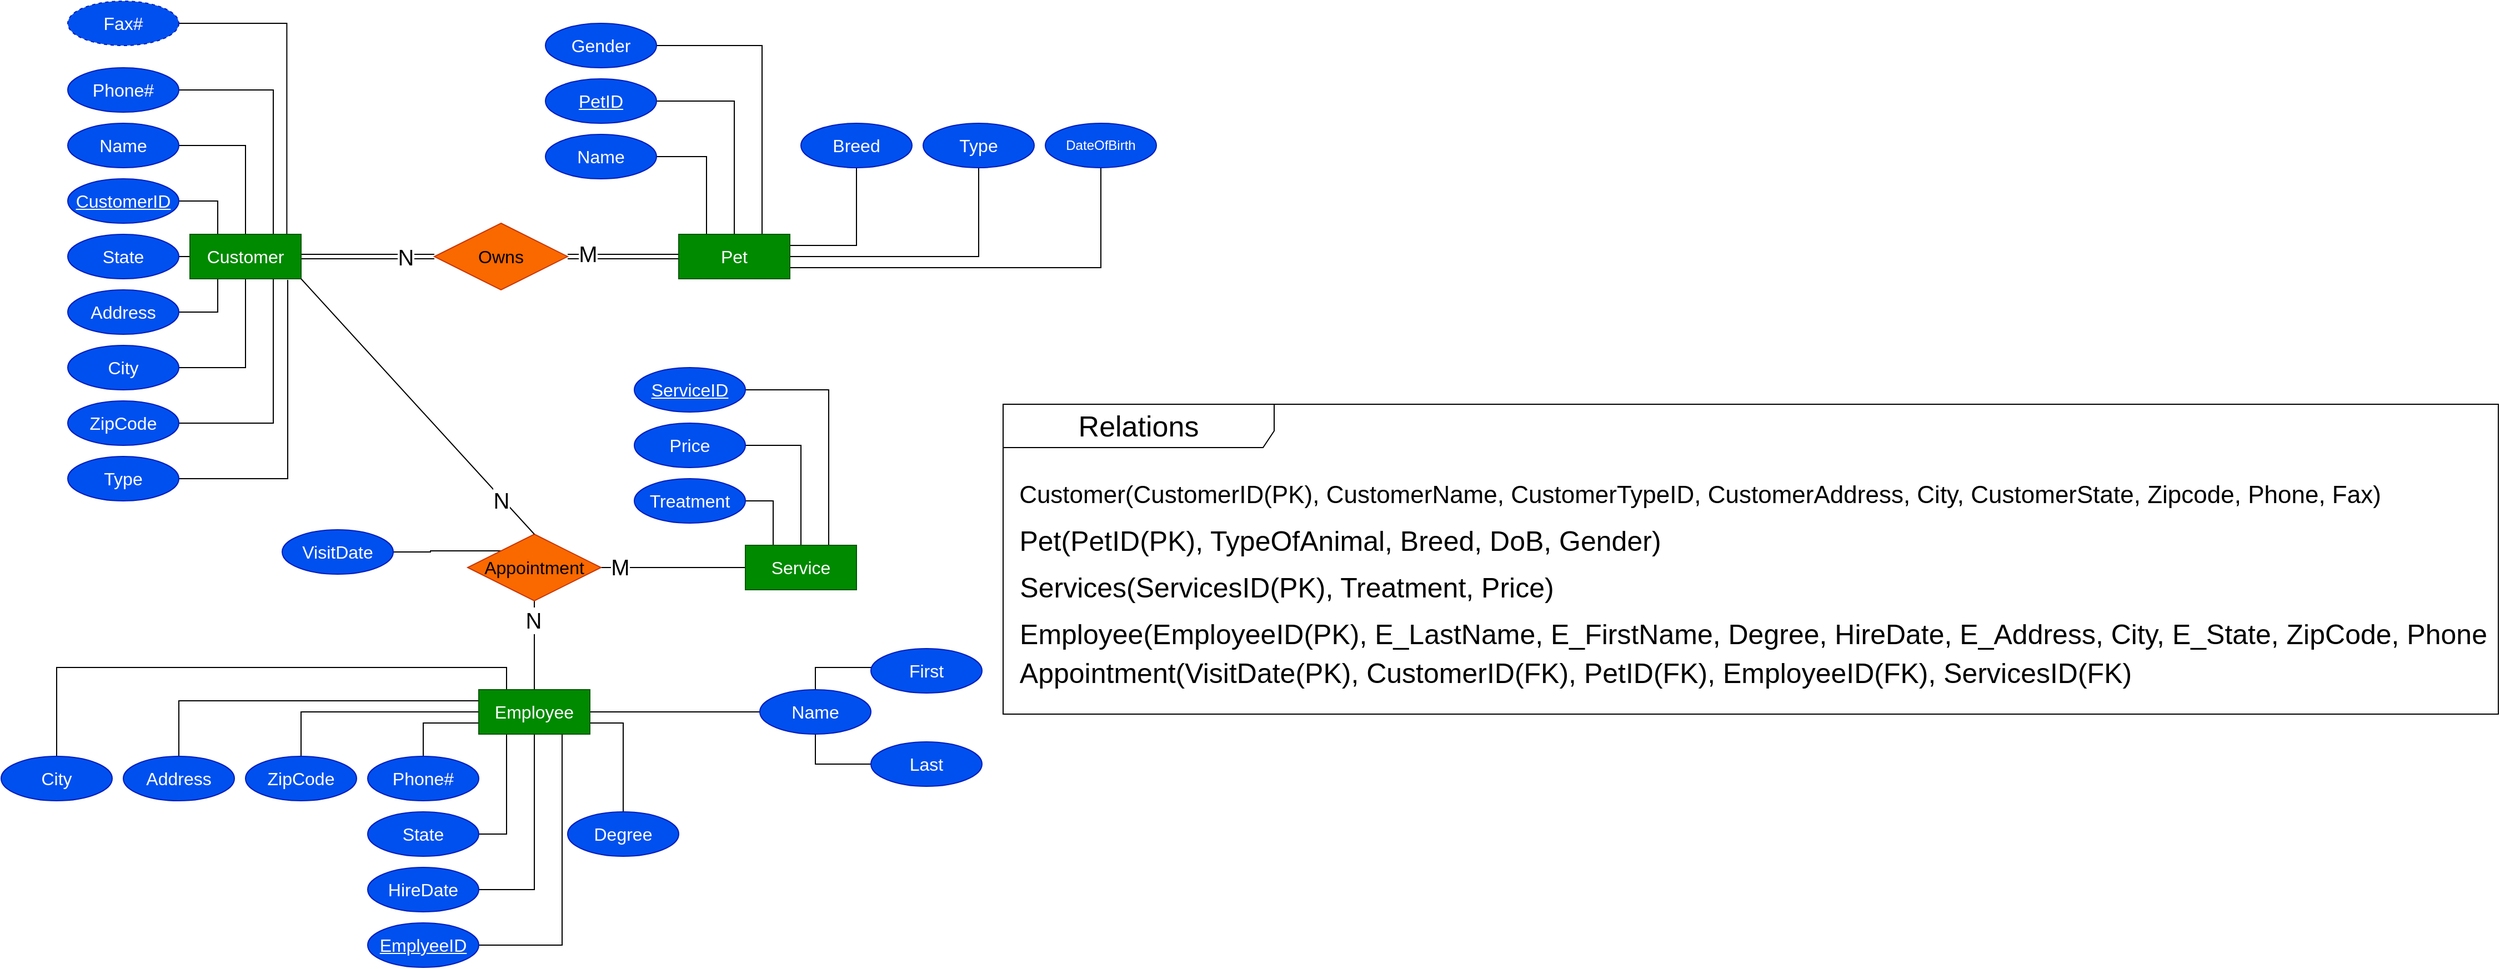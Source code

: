 <mxfile version="28.2.4">
  <diagram name="Sida-1" id="WqBUp8Pfm3Koe2_vw6ZK">
    <mxGraphModel dx="2977" dy="1606" grid="0" gridSize="10" guides="1" tooltips="1" connect="1" arrows="0" fold="1" page="0" pageScale="1" pageWidth="827" pageHeight="1169" math="0" shadow="0">
      <root>
        <mxCell id="0" />
        <mxCell id="1" parent="0" />
        <mxCell id="bmQH8PXaEO5KkN4M6agC-9" style="edgeStyle=orthogonalEdgeStyle;rounded=0;orthogonalLoop=1;jettySize=auto;html=1;exitX=1;exitY=0.5;exitDx=0;exitDy=0;entryX=0;entryY=0.5;entryDx=0;entryDy=0;endArrow=none;endFill=0;shape=link;" parent="1" source="bmQH8PXaEO5KkN4M6agC-7" target="bmQH8PXaEO5KkN4M6agC-8" edge="1">
          <mxGeometry relative="1" as="geometry" />
        </mxCell>
        <mxCell id="bmQH8PXaEO5KkN4M6agC-78" value="&lt;font style=&quot;font-size: 20px;&quot;&gt;N&lt;/font&gt;" style="edgeLabel;html=1;align=center;verticalAlign=middle;resizable=0;points=[];" parent="bmQH8PXaEO5KkN4M6agC-9" vertex="1" connectable="0">
          <mxGeometry x="0.567" relative="1" as="geometry">
            <mxPoint as="offset" />
          </mxGeometry>
        </mxCell>
        <mxCell id="bmQH8PXaEO5KkN4M6agC-25" style="edgeStyle=orthogonalEdgeStyle;rounded=0;orthogonalLoop=1;jettySize=auto;html=1;exitX=0.25;exitY=0;exitDx=0;exitDy=0;entryX=1;entryY=0.5;entryDx=0;entryDy=0;endArrow=none;endFill=0;" parent="1" source="bmQH8PXaEO5KkN4M6agC-7" target="bmQH8PXaEO5KkN4M6agC-24" edge="1">
          <mxGeometry relative="1" as="geometry" />
        </mxCell>
        <mxCell id="bmQH8PXaEO5KkN4M6agC-27" style="edgeStyle=orthogonalEdgeStyle;rounded=0;orthogonalLoop=1;jettySize=auto;html=1;exitX=0.5;exitY=0;exitDx=0;exitDy=0;entryX=1;entryY=0.5;entryDx=0;entryDy=0;endArrow=none;endFill=0;" parent="1" source="bmQH8PXaEO5KkN4M6agC-7" target="bmQH8PXaEO5KkN4M6agC-26" edge="1">
          <mxGeometry relative="1" as="geometry" />
        </mxCell>
        <mxCell id="bmQH8PXaEO5KkN4M6agC-29" style="edgeStyle=orthogonalEdgeStyle;rounded=0;orthogonalLoop=1;jettySize=auto;html=1;exitX=0.75;exitY=0;exitDx=0;exitDy=0;entryX=1;entryY=0.5;entryDx=0;entryDy=0;endArrow=none;endFill=0;" parent="1" source="bmQH8PXaEO5KkN4M6agC-7" target="bmQH8PXaEO5KkN4M6agC-28" edge="1">
          <mxGeometry relative="1" as="geometry" />
        </mxCell>
        <mxCell id="bmQH8PXaEO5KkN4M6agC-31" style="edgeStyle=orthogonalEdgeStyle;rounded=0;orthogonalLoop=1;jettySize=auto;html=1;exitX=0.872;exitY=0.005;exitDx=0;exitDy=0;entryX=1;entryY=0.5;entryDx=0;entryDy=0;exitPerimeter=0;endArrow=none;endFill=0;" parent="1" source="bmQH8PXaEO5KkN4M6agC-7" target="bmQH8PXaEO5KkN4M6agC-30" edge="1">
          <mxGeometry relative="1" as="geometry" />
        </mxCell>
        <mxCell id="bmQH8PXaEO5KkN4M6agC-33" style="edgeStyle=orthogonalEdgeStyle;rounded=0;orthogonalLoop=1;jettySize=auto;html=1;exitX=0.25;exitY=1;exitDx=0;exitDy=0;entryX=1;entryY=0.5;entryDx=0;entryDy=0;endArrow=none;endFill=0;" parent="1" source="bmQH8PXaEO5KkN4M6agC-7" target="bmQH8PXaEO5KkN4M6agC-32" edge="1">
          <mxGeometry relative="1" as="geometry" />
        </mxCell>
        <mxCell id="bmQH8PXaEO5KkN4M6agC-35" style="edgeStyle=orthogonalEdgeStyle;rounded=0;orthogonalLoop=1;jettySize=auto;html=1;exitX=0.5;exitY=1;exitDx=0;exitDy=0;entryX=1;entryY=0.5;entryDx=0;entryDy=0;endArrow=none;endFill=0;" parent="1" source="bmQH8PXaEO5KkN4M6agC-7" target="bmQH8PXaEO5KkN4M6agC-34" edge="1">
          <mxGeometry relative="1" as="geometry" />
        </mxCell>
        <mxCell id="bmQH8PXaEO5KkN4M6agC-37" style="edgeStyle=orthogonalEdgeStyle;rounded=0;orthogonalLoop=1;jettySize=auto;html=1;exitX=0;exitY=0.5;exitDx=0;exitDy=0;endArrow=none;endFill=0;" parent="1" source="bmQH8PXaEO5KkN4M6agC-7" target="bmQH8PXaEO5KkN4M6agC-36" edge="1">
          <mxGeometry relative="1" as="geometry" />
        </mxCell>
        <mxCell id="bmQH8PXaEO5KkN4M6agC-39" style="edgeStyle=orthogonalEdgeStyle;rounded=0;orthogonalLoop=1;jettySize=auto;html=1;exitX=0.75;exitY=1;exitDx=0;exitDy=0;entryX=1;entryY=0.5;entryDx=0;entryDy=0;endArrow=none;endFill=0;" parent="1" source="bmQH8PXaEO5KkN4M6agC-7" target="bmQH8PXaEO5KkN4M6agC-38" edge="1">
          <mxGeometry relative="1" as="geometry" />
        </mxCell>
        <mxCell id="bmQH8PXaEO5KkN4M6agC-87" style="edgeStyle=orthogonalEdgeStyle;rounded=0;orthogonalLoop=1;jettySize=auto;html=1;exitX=0.88;exitY=1.025;exitDx=0;exitDy=0;entryX=1;entryY=0.5;entryDx=0;entryDy=0;fontFamily=Helvetica;fontSize=11;fontColor=default;labelBackgroundColor=default;resizable=0;exitPerimeter=0;endArrow=none;endFill=0;" parent="1" source="bmQH8PXaEO5KkN4M6agC-7" target="bmQH8PXaEO5KkN4M6agC-86" edge="1">
          <mxGeometry relative="1" as="geometry" />
        </mxCell>
        <mxCell id="bmQH8PXaEO5KkN4M6agC-7" value="&lt;font style=&quot;font-size: 16px;&quot;&gt;Customer&lt;/font&gt;" style="whiteSpace=wrap;html=1;align=center;fillColor=#008a00;fontColor=#ffffff;strokeColor=#005700;" parent="1" vertex="1">
          <mxGeometry x="190" y="400" width="100" height="40" as="geometry" />
        </mxCell>
        <mxCell id="bmQH8PXaEO5KkN4M6agC-11" style="edgeStyle=orthogonalEdgeStyle;rounded=0;orthogonalLoop=1;jettySize=auto;html=1;exitX=1;exitY=0.5;exitDx=0;exitDy=0;entryX=0;entryY=0.5;entryDx=0;entryDy=0;endArrow=none;endFill=0;shape=link;" parent="1" source="bmQH8PXaEO5KkN4M6agC-8" target="bmQH8PXaEO5KkN4M6agC-10" edge="1">
          <mxGeometry relative="1" as="geometry" />
        </mxCell>
        <mxCell id="bmQH8PXaEO5KkN4M6agC-79" value="&lt;font style=&quot;font-size: 20px;&quot;&gt;M&lt;/font&gt;" style="edgeLabel;html=1;align=center;verticalAlign=middle;resizable=0;points=[];" parent="bmQH8PXaEO5KkN4M6agC-11" vertex="1" connectable="0">
          <mxGeometry x="-0.64" y="3" relative="1" as="geometry">
            <mxPoint as="offset" />
          </mxGeometry>
        </mxCell>
        <mxCell id="bmQH8PXaEO5KkN4M6agC-8" value="&lt;font style=&quot;font-size: 16px;&quot;&gt;Owns&lt;/font&gt;" style="shape=rhombus;perimeter=rhombusPerimeter;whiteSpace=wrap;html=1;align=center;fillColor=#fa6800;fontColor=#000000;strokeColor=#C73500;" parent="1" vertex="1">
          <mxGeometry x="410" y="390" width="120" height="60" as="geometry" />
        </mxCell>
        <mxCell id="bmQH8PXaEO5KkN4M6agC-13" style="edgeStyle=orthogonalEdgeStyle;rounded=0;orthogonalLoop=1;jettySize=auto;html=1;exitX=0.25;exitY=0;exitDx=0;exitDy=0;entryX=1;entryY=0.5;entryDx=0;entryDy=0;endArrow=none;endFill=0;" parent="1" source="bmQH8PXaEO5KkN4M6agC-10" target="bmQH8PXaEO5KkN4M6agC-12" edge="1">
          <mxGeometry relative="1" as="geometry" />
        </mxCell>
        <mxCell id="bmQH8PXaEO5KkN4M6agC-15" style="edgeStyle=orthogonalEdgeStyle;rounded=0;orthogonalLoop=1;jettySize=auto;html=1;exitX=0.5;exitY=0;exitDx=0;exitDy=0;entryX=1;entryY=0.5;entryDx=0;entryDy=0;endArrow=none;endFill=0;" parent="1" source="bmQH8PXaEO5KkN4M6agC-10" target="bmQH8PXaEO5KkN4M6agC-14" edge="1">
          <mxGeometry relative="1" as="geometry" />
        </mxCell>
        <mxCell id="bmQH8PXaEO5KkN4M6agC-17" style="edgeStyle=orthogonalEdgeStyle;rounded=0;orthogonalLoop=1;jettySize=auto;html=1;exitX=0.75;exitY=0;exitDx=0;exitDy=0;entryX=1;entryY=0.5;entryDx=0;entryDy=0;endArrow=none;endFill=0;" parent="1" source="bmQH8PXaEO5KkN4M6agC-10" target="bmQH8PXaEO5KkN4M6agC-16" edge="1">
          <mxGeometry relative="1" as="geometry" />
        </mxCell>
        <mxCell id="bmQH8PXaEO5KkN4M6agC-19" style="edgeStyle=orthogonalEdgeStyle;rounded=0;orthogonalLoop=1;jettySize=auto;html=1;exitX=1;exitY=0.25;exitDx=0;exitDy=0;entryX=0.5;entryY=1;entryDx=0;entryDy=0;endArrow=none;endFill=0;" parent="1" source="bmQH8PXaEO5KkN4M6agC-10" target="bmQH8PXaEO5KkN4M6agC-18" edge="1">
          <mxGeometry relative="1" as="geometry" />
        </mxCell>
        <mxCell id="bmQH8PXaEO5KkN4M6agC-21" style="edgeStyle=orthogonalEdgeStyle;rounded=0;orthogonalLoop=1;jettySize=auto;html=1;exitX=1;exitY=0.5;exitDx=0;exitDy=0;endArrow=none;endFill=0;" parent="1" source="bmQH8PXaEO5KkN4M6agC-10" target="bmQH8PXaEO5KkN4M6agC-20" edge="1">
          <mxGeometry relative="1" as="geometry" />
        </mxCell>
        <mxCell id="bmQH8PXaEO5KkN4M6agC-23" style="edgeStyle=orthogonalEdgeStyle;rounded=0;orthogonalLoop=1;jettySize=auto;html=1;exitX=1;exitY=0.75;exitDx=0;exitDy=0;entryX=0.5;entryY=1;entryDx=0;entryDy=0;endArrow=none;endFill=0;" parent="1" source="bmQH8PXaEO5KkN4M6agC-10" target="bmQH8PXaEO5KkN4M6agC-22" edge="1">
          <mxGeometry relative="1" as="geometry" />
        </mxCell>
        <mxCell id="bmQH8PXaEO5KkN4M6agC-10" value="&lt;font style=&quot;font-size: 16px;&quot;&gt;Pet&lt;/font&gt;" style="whiteSpace=wrap;html=1;align=center;fillColor=#008a00;fontColor=#ffffff;strokeColor=#005700;" parent="1" vertex="1">
          <mxGeometry x="630" y="400" width="100" height="40" as="geometry" />
        </mxCell>
        <mxCell id="bmQH8PXaEO5KkN4M6agC-12" value="&lt;font style=&quot;font-size: 16px;&quot;&gt;Name&lt;/font&gt;" style="ellipse;whiteSpace=wrap;html=1;align=center;fillColor=#0050ef;fontColor=#ffffff;strokeColor=#001DBC;" parent="1" vertex="1">
          <mxGeometry x="510" y="310" width="100" height="40" as="geometry" />
        </mxCell>
        <mxCell id="bmQH8PXaEO5KkN4M6agC-14" value="&lt;font style=&quot;font-size: 16px;&quot;&gt;&lt;u&gt;PetID&lt;/u&gt;&lt;/font&gt;" style="ellipse;whiteSpace=wrap;html=1;align=center;fillColor=#0050ef;fontColor=#ffffff;strokeColor=#001DBC;" parent="1" vertex="1">
          <mxGeometry x="510" y="260" width="100" height="40" as="geometry" />
        </mxCell>
        <mxCell id="bmQH8PXaEO5KkN4M6agC-16" value="&lt;font style=&quot;font-size: 16px;&quot;&gt;Gender&lt;/font&gt;" style="ellipse;whiteSpace=wrap;html=1;align=center;fillColor=#0050ef;fontColor=#ffffff;strokeColor=#001DBC;" parent="1" vertex="1">
          <mxGeometry x="510" y="210" width="100" height="40" as="geometry" />
        </mxCell>
        <mxCell id="bmQH8PXaEO5KkN4M6agC-18" value="&lt;font style=&quot;font-size: 16px;&quot;&gt;Breed&lt;/font&gt;" style="ellipse;whiteSpace=wrap;html=1;align=center;fillColor=#0050ef;fontColor=#ffffff;strokeColor=#001DBC;" parent="1" vertex="1">
          <mxGeometry x="740" y="300" width="100" height="40" as="geometry" />
        </mxCell>
        <mxCell id="bmQH8PXaEO5KkN4M6agC-20" value="&lt;font style=&quot;font-size: 16px;&quot;&gt;Type&lt;/font&gt;" style="ellipse;whiteSpace=wrap;html=1;align=center;fillColor=#0050ef;fontColor=#ffffff;strokeColor=#001DBC;" parent="1" vertex="1">
          <mxGeometry x="850" y="300" width="100" height="40" as="geometry" />
        </mxCell>
        <mxCell id="bmQH8PXaEO5KkN4M6agC-22" value="DateOfBirth" style="ellipse;whiteSpace=wrap;html=1;align=center;fillColor=#0050ef;fontColor=#ffffff;strokeColor=#001DBC;" parent="1" vertex="1">
          <mxGeometry x="960" y="300" width="100" height="40" as="geometry" />
        </mxCell>
        <mxCell id="bmQH8PXaEO5KkN4M6agC-24" value="&lt;font style=&quot;font-size: 16px;&quot;&gt;&lt;u&gt;CustomerID&lt;/u&gt;&lt;/font&gt;" style="ellipse;whiteSpace=wrap;html=1;align=center;fillColor=#0050ef;fontColor=#ffffff;strokeColor=#001DBC;" parent="1" vertex="1">
          <mxGeometry x="80" y="350" width="100" height="40" as="geometry" />
        </mxCell>
        <mxCell id="bmQH8PXaEO5KkN4M6agC-26" value="&lt;font style=&quot;font-size: 16px;&quot;&gt;Name&lt;/font&gt;" style="ellipse;whiteSpace=wrap;html=1;align=center;fillColor=#0050ef;fontColor=#ffffff;strokeColor=#001DBC;" parent="1" vertex="1">
          <mxGeometry x="80" y="300" width="100" height="40" as="geometry" />
        </mxCell>
        <mxCell id="bmQH8PXaEO5KkN4M6agC-28" value="&lt;font style=&quot;font-size: 16px;&quot;&gt;Phone#&lt;/font&gt;" style="ellipse;whiteSpace=wrap;html=1;align=center;fillColor=#0050ef;fontColor=#ffffff;strokeColor=#001DBC;" parent="1" vertex="1">
          <mxGeometry x="80" y="250" width="100" height="40" as="geometry" />
        </mxCell>
        <mxCell id="bmQH8PXaEO5KkN4M6agC-30" value="&lt;font style=&quot;font-size: 16px;&quot;&gt;Fax#&lt;/font&gt;" style="ellipse;whiteSpace=wrap;html=1;align=center;dashed=1;fillColor=#0050ef;fontColor=#ffffff;strokeColor=#001DBC;" parent="1" vertex="1">
          <mxGeometry x="80" y="190" width="100" height="40" as="geometry" />
        </mxCell>
        <mxCell id="bmQH8PXaEO5KkN4M6agC-32" value="&lt;font style=&quot;font-size: 16px;&quot;&gt;Address&lt;/font&gt;" style="ellipse;whiteSpace=wrap;html=1;align=center;fillColor=#0050ef;fontColor=#ffffff;strokeColor=#001DBC;" parent="1" vertex="1">
          <mxGeometry x="80" y="450" width="100" height="40" as="geometry" />
        </mxCell>
        <mxCell id="bmQH8PXaEO5KkN4M6agC-34" value="&lt;font style=&quot;font-size: 16px;&quot;&gt;City&lt;/font&gt;" style="ellipse;whiteSpace=wrap;html=1;align=center;fillColor=#0050ef;fontColor=#ffffff;strokeColor=#001DBC;" parent="1" vertex="1">
          <mxGeometry x="80" y="500" width="100" height="40" as="geometry" />
        </mxCell>
        <mxCell id="bmQH8PXaEO5KkN4M6agC-36" value="&lt;font style=&quot;font-size: 16px;&quot;&gt;State&lt;/font&gt;" style="ellipse;whiteSpace=wrap;html=1;align=center;fillColor=#0050ef;fontColor=#ffffff;strokeColor=#001DBC;" parent="1" vertex="1">
          <mxGeometry x="80" y="400" width="100" height="40" as="geometry" />
        </mxCell>
        <mxCell id="bmQH8PXaEO5KkN4M6agC-38" value="&lt;font style=&quot;font-size: 16px;&quot;&gt;ZipCode&lt;/font&gt;" style="ellipse;whiteSpace=wrap;html=1;align=center;fillColor=#0050ef;fontColor=#ffffff;strokeColor=#001DBC;" parent="1" vertex="1">
          <mxGeometry x="80" y="550" width="100" height="40" as="geometry" />
        </mxCell>
        <mxCell id="bmQH8PXaEO5KkN4M6agC-43" style="edgeStyle=orthogonalEdgeStyle;rounded=0;orthogonalLoop=1;jettySize=auto;html=1;exitX=1;exitY=0.5;exitDx=0;exitDy=0;entryX=0;entryY=0.5;entryDx=0;entryDy=0;endArrow=none;endFill=0;" parent="1" source="bmQH8PXaEO5KkN4M6agC-40" target="bmQH8PXaEO5KkN4M6agC-42" edge="1">
          <mxGeometry relative="1" as="geometry" />
        </mxCell>
        <mxCell id="bmQH8PXaEO5KkN4M6agC-81" value="&lt;font style=&quot;font-size: 20px;&quot;&gt;M&lt;/font&gt;" style="edgeLabel;html=1;align=center;verticalAlign=middle;resizable=0;points=[];fontFamily=Helvetica;fontSize=11;fontColor=default;labelBackgroundColor=default;fillColor=none;gradientColor=none;" parent="bmQH8PXaEO5KkN4M6agC-43" vertex="1" connectable="0">
          <mxGeometry x="-0.723" y="-2" relative="1" as="geometry">
            <mxPoint x="-1" y="-3" as="offset" />
          </mxGeometry>
        </mxCell>
        <mxCell id="bmQH8PXaEO5KkN4M6agC-52" style="edgeStyle=orthogonalEdgeStyle;rounded=0;orthogonalLoop=1;jettySize=auto;html=1;exitX=0.5;exitY=1;exitDx=0;exitDy=0;entryX=0.5;entryY=0;entryDx=0;entryDy=0;endArrow=none;endFill=0;" parent="1" source="bmQH8PXaEO5KkN4M6agC-40" target="bmQH8PXaEO5KkN4M6agC-51" edge="1">
          <mxGeometry relative="1" as="geometry" />
        </mxCell>
        <mxCell id="bmQH8PXaEO5KkN4M6agC-82" value="&lt;font style=&quot;font-size: 20px;&quot;&gt;N&lt;/font&gt;" style="edgeLabel;html=1;align=center;verticalAlign=middle;resizable=0;points=[];fontFamily=Helvetica;fontSize=11;fontColor=default;labelBackgroundColor=default;fillColor=none;gradientColor=none;" parent="bmQH8PXaEO5KkN4M6agC-52" vertex="1" connectable="0">
          <mxGeometry x="-0.57" y="-1" relative="1" as="geometry">
            <mxPoint as="offset" />
          </mxGeometry>
        </mxCell>
        <mxCell id="bmQH8PXaEO5KkN4M6agC-56" style="edgeStyle=orthogonalEdgeStyle;rounded=0;orthogonalLoop=1;jettySize=auto;html=1;exitX=0;exitY=0;exitDx=0;exitDy=0;entryX=1;entryY=0.5;entryDx=0;entryDy=0;endArrow=none;endFill=0;" parent="1" source="bmQH8PXaEO5KkN4M6agC-40" target="bmQH8PXaEO5KkN4M6agC-53" edge="1">
          <mxGeometry relative="1" as="geometry" />
        </mxCell>
        <mxCell id="bmQH8PXaEO5KkN4M6agC-40" value="&lt;font style=&quot;font-size: 16px;&quot;&gt;Appointment&lt;/font&gt;" style="shape=rhombus;perimeter=rhombusPerimeter;whiteSpace=wrap;html=1;align=center;fillColor=#fa6800;fontColor=#000000;strokeColor=#C73500;" parent="1" vertex="1">
          <mxGeometry x="440" y="670" width="120" height="60" as="geometry" />
        </mxCell>
        <mxCell id="bmQH8PXaEO5KkN4M6agC-45" style="edgeStyle=orthogonalEdgeStyle;rounded=0;orthogonalLoop=1;jettySize=auto;html=1;exitX=0.25;exitY=0;exitDx=0;exitDy=0;entryX=1;entryY=0.5;entryDx=0;entryDy=0;endArrow=none;endFill=0;" parent="1" source="bmQH8PXaEO5KkN4M6agC-42" target="bmQH8PXaEO5KkN4M6agC-44" edge="1">
          <mxGeometry relative="1" as="geometry" />
        </mxCell>
        <mxCell id="bmQH8PXaEO5KkN4M6agC-47" style="edgeStyle=orthogonalEdgeStyle;rounded=0;orthogonalLoop=1;jettySize=auto;html=1;exitX=0.5;exitY=0;exitDx=0;exitDy=0;entryX=1;entryY=0.5;entryDx=0;entryDy=0;endArrow=none;endFill=0;" parent="1" source="bmQH8PXaEO5KkN4M6agC-42" target="bmQH8PXaEO5KkN4M6agC-46" edge="1">
          <mxGeometry relative="1" as="geometry" />
        </mxCell>
        <mxCell id="bmQH8PXaEO5KkN4M6agC-49" style="edgeStyle=orthogonalEdgeStyle;rounded=0;orthogonalLoop=1;jettySize=auto;html=1;exitX=0.75;exitY=0;exitDx=0;exitDy=0;entryX=1;entryY=0.5;entryDx=0;entryDy=0;endArrow=none;endFill=0;" parent="1" source="bmQH8PXaEO5KkN4M6agC-42" target="bmQH8PXaEO5KkN4M6agC-48" edge="1">
          <mxGeometry relative="1" as="geometry" />
        </mxCell>
        <mxCell id="bmQH8PXaEO5KkN4M6agC-42" value="&lt;font style=&quot;font-size: 16px;&quot;&gt;Service&lt;/font&gt;" style="whiteSpace=wrap;html=1;align=center;fillColor=#008a00;fontColor=#ffffff;strokeColor=#005700;" parent="1" vertex="1">
          <mxGeometry x="690" y="680" width="100" height="40" as="geometry" />
        </mxCell>
        <mxCell id="bmQH8PXaEO5KkN4M6agC-44" value="&lt;font style=&quot;font-size: 16px;&quot;&gt;Treatment&lt;/font&gt;" style="ellipse;whiteSpace=wrap;html=1;align=center;fillColor=#0050ef;fontColor=#ffffff;strokeColor=#001DBC;" parent="1" vertex="1">
          <mxGeometry x="590" y="620" width="100" height="40" as="geometry" />
        </mxCell>
        <mxCell id="bmQH8PXaEO5KkN4M6agC-46" value="&lt;font style=&quot;font-size: 16px;&quot;&gt;Price&lt;/font&gt;" style="ellipse;whiteSpace=wrap;html=1;align=center;fillColor=#0050ef;fontColor=#ffffff;strokeColor=#001DBC;" parent="1" vertex="1">
          <mxGeometry x="590" y="570" width="100" height="40" as="geometry" />
        </mxCell>
        <mxCell id="bmQH8PXaEO5KkN4M6agC-48" value="&lt;font style=&quot;font-size: 16px;&quot;&gt;&lt;u&gt;ServiceID&lt;/u&gt;&lt;/font&gt;" style="ellipse;whiteSpace=wrap;html=1;align=center;fillColor=#0050ef;fontColor=#ffffff;strokeColor=#001DBC;" parent="1" vertex="1">
          <mxGeometry x="590" y="520" width="100" height="40" as="geometry" />
        </mxCell>
        <mxCell id="bmQH8PXaEO5KkN4M6agC-50" value="" style="endArrow=none;html=1;rounded=0;exitX=1;exitY=1;exitDx=0;exitDy=0;entryX=0.5;entryY=0;entryDx=0;entryDy=0;" parent="1" source="bmQH8PXaEO5KkN4M6agC-7" target="bmQH8PXaEO5KkN4M6agC-40" edge="1">
          <mxGeometry relative="1" as="geometry">
            <mxPoint x="370" y="630" as="sourcePoint" />
            <mxPoint x="530" y="630" as="targetPoint" />
          </mxGeometry>
        </mxCell>
        <mxCell id="bmQH8PXaEO5KkN4M6agC-80" value="N" style="edgeLabel;html=1;align=center;verticalAlign=middle;resizable=0;points=[];fontSize=20;" parent="bmQH8PXaEO5KkN4M6agC-50" vertex="1" connectable="0">
          <mxGeometry x="0.722" y="-1" relative="1" as="geometry">
            <mxPoint as="offset" />
          </mxGeometry>
        </mxCell>
        <mxCell id="bmQH8PXaEO5KkN4M6agC-59" style="edgeStyle=orthogonalEdgeStyle;rounded=0;orthogonalLoop=1;jettySize=auto;html=1;exitX=0;exitY=0.75;exitDx=0;exitDy=0;entryX=0.5;entryY=0;entryDx=0;entryDy=0;endArrow=none;endFill=0;" parent="1" source="bmQH8PXaEO5KkN4M6agC-51" target="bmQH8PXaEO5KkN4M6agC-57" edge="1">
          <mxGeometry relative="1" as="geometry" />
        </mxCell>
        <mxCell id="bmQH8PXaEO5KkN4M6agC-61" style="edgeStyle=orthogonalEdgeStyle;rounded=0;orthogonalLoop=1;jettySize=auto;html=1;exitX=0;exitY=0.5;exitDx=0;exitDy=0;entryX=0.5;entryY=0;entryDx=0;entryDy=0;endArrow=none;endFill=0;" parent="1" source="bmQH8PXaEO5KkN4M6agC-51" target="bmQH8PXaEO5KkN4M6agC-60" edge="1">
          <mxGeometry relative="1" as="geometry" />
        </mxCell>
        <mxCell id="bmQH8PXaEO5KkN4M6agC-63" style="edgeStyle=orthogonalEdgeStyle;rounded=0;orthogonalLoop=1;jettySize=auto;html=1;exitX=0;exitY=0.25;exitDx=0;exitDy=0;entryX=0.5;entryY=0;entryDx=0;entryDy=0;endArrow=none;endFill=0;" parent="1" source="bmQH8PXaEO5KkN4M6agC-51" target="bmQH8PXaEO5KkN4M6agC-62" edge="1">
          <mxGeometry relative="1" as="geometry" />
        </mxCell>
        <mxCell id="bmQH8PXaEO5KkN4M6agC-65" style="edgeStyle=orthogonalEdgeStyle;rounded=0;orthogonalLoop=1;jettySize=auto;html=1;exitX=0.25;exitY=0;exitDx=0;exitDy=0;entryX=0.5;entryY=0;entryDx=0;entryDy=0;endArrow=none;endFill=0;" parent="1" source="bmQH8PXaEO5KkN4M6agC-51" target="bmQH8PXaEO5KkN4M6agC-64" edge="1">
          <mxGeometry relative="1" as="geometry" />
        </mxCell>
        <mxCell id="bmQH8PXaEO5KkN4M6agC-67" style="edgeStyle=orthogonalEdgeStyle;rounded=0;orthogonalLoop=1;jettySize=auto;html=1;exitX=0.25;exitY=1;exitDx=0;exitDy=0;entryX=1;entryY=0.5;entryDx=0;entryDy=0;endArrow=none;endFill=0;" parent="1" source="bmQH8PXaEO5KkN4M6agC-51" target="bmQH8PXaEO5KkN4M6agC-66" edge="1">
          <mxGeometry relative="1" as="geometry" />
        </mxCell>
        <mxCell id="bmQH8PXaEO5KkN4M6agC-71" style="edgeStyle=orthogonalEdgeStyle;rounded=0;orthogonalLoop=1;jettySize=auto;html=1;exitX=0.5;exitY=1;exitDx=0;exitDy=0;entryX=1;entryY=0.5;entryDx=0;entryDy=0;endArrow=none;endFill=0;" parent="1" source="bmQH8PXaEO5KkN4M6agC-51" target="bmQH8PXaEO5KkN4M6agC-70" edge="1">
          <mxGeometry relative="1" as="geometry" />
        </mxCell>
        <mxCell id="bmQH8PXaEO5KkN4M6agC-72" style="edgeStyle=orthogonalEdgeStyle;rounded=0;orthogonalLoop=1;jettySize=auto;html=1;exitX=0.75;exitY=1;exitDx=0;exitDy=0;entryX=1;entryY=0.5;entryDx=0;entryDy=0;endArrow=none;endFill=0;" parent="1" source="bmQH8PXaEO5KkN4M6agC-51" target="bmQH8PXaEO5KkN4M6agC-69" edge="1">
          <mxGeometry relative="1" as="geometry" />
        </mxCell>
        <mxCell id="bmQH8PXaEO5KkN4M6agC-73" style="edgeStyle=orthogonalEdgeStyle;rounded=0;orthogonalLoop=1;jettySize=auto;html=1;exitX=1;exitY=0.5;exitDx=0;exitDy=0;entryX=0;entryY=0.5;entryDx=0;entryDy=0;endArrow=none;endFill=0;" parent="1" source="bmQH8PXaEO5KkN4M6agC-51" target="bmQH8PXaEO5KkN4M6agC-68" edge="1">
          <mxGeometry relative="1" as="geometry" />
        </mxCell>
        <mxCell id="bmQH8PXaEO5KkN4M6agC-84" style="edgeStyle=orthogonalEdgeStyle;rounded=0;orthogonalLoop=1;jettySize=auto;html=1;exitX=1;exitY=0.75;exitDx=0;exitDy=0;fontFamily=Helvetica;fontSize=11;fontColor=default;labelBackgroundColor=default;resizable=0;entryX=0.5;entryY=0;entryDx=0;entryDy=0;endArrow=none;endFill=0;" parent="1" source="bmQH8PXaEO5KkN4M6agC-51" target="bmQH8PXaEO5KkN4M6agC-83" edge="1">
          <mxGeometry relative="1" as="geometry">
            <mxPoint x="570" y="950" as="targetPoint" />
          </mxGeometry>
        </mxCell>
        <mxCell id="bmQH8PXaEO5KkN4M6agC-51" value="&lt;font style=&quot;font-size: 16px;&quot;&gt;Employee&lt;/font&gt;" style="whiteSpace=wrap;html=1;align=center;fillColor=#008a00;fontColor=#ffffff;strokeColor=#005700;" parent="1" vertex="1">
          <mxGeometry x="450" y="810" width="100" height="40" as="geometry" />
        </mxCell>
        <mxCell id="bmQH8PXaEO5KkN4M6agC-53" value="&lt;font style=&quot;font-size: 16px;&quot;&gt;VisitDate&lt;/font&gt;" style="ellipse;whiteSpace=wrap;html=1;align=center;fillColor=#0050ef;fontColor=#ffffff;strokeColor=#001DBC;" parent="1" vertex="1">
          <mxGeometry x="273" y="666" width="100" height="40" as="geometry" />
        </mxCell>
        <mxCell id="bmQH8PXaEO5KkN4M6agC-57" value="&lt;font style=&quot;font-size: 16px;&quot;&gt;Phone#&lt;/font&gt;" style="ellipse;whiteSpace=wrap;html=1;align=center;fillColor=#0050ef;fontColor=#ffffff;strokeColor=#001DBC;" parent="1" vertex="1">
          <mxGeometry x="350" y="870" width="100" height="40" as="geometry" />
        </mxCell>
        <mxCell id="bmQH8PXaEO5KkN4M6agC-60" value="&lt;font style=&quot;font-size: 16px;&quot;&gt;ZipCode&lt;/font&gt;" style="ellipse;whiteSpace=wrap;html=1;align=center;fillColor=#0050ef;fontColor=#ffffff;strokeColor=#001DBC;" parent="1" vertex="1">
          <mxGeometry x="240" y="870" width="100" height="40" as="geometry" />
        </mxCell>
        <mxCell id="bmQH8PXaEO5KkN4M6agC-62" value="&lt;font style=&quot;font-size: 16px;&quot;&gt;Address&lt;/font&gt;" style="ellipse;whiteSpace=wrap;html=1;align=center;fillColor=#0050ef;fontColor=#ffffff;strokeColor=#001DBC;" parent="1" vertex="1">
          <mxGeometry x="130" y="870" width="100" height="40" as="geometry" />
        </mxCell>
        <mxCell id="bmQH8PXaEO5KkN4M6agC-64" value="&lt;font style=&quot;font-size: 16px;&quot;&gt;City&lt;/font&gt;" style="ellipse;whiteSpace=wrap;html=1;align=center;fillColor=#0050ef;fontColor=#ffffff;strokeColor=#001DBC;" parent="1" vertex="1">
          <mxGeometry x="20" y="870" width="100" height="40" as="geometry" />
        </mxCell>
        <mxCell id="bmQH8PXaEO5KkN4M6agC-66" value="&lt;font style=&quot;font-size: 16px;&quot;&gt;State&lt;/font&gt;" style="ellipse;whiteSpace=wrap;html=1;align=center;fillColor=#0050ef;fontColor=#ffffff;strokeColor=#001DBC;" parent="1" vertex="1">
          <mxGeometry x="350" y="920" width="100" height="40" as="geometry" />
        </mxCell>
        <mxCell id="bmQH8PXaEO5KkN4M6agC-75" style="edgeStyle=orthogonalEdgeStyle;rounded=0;orthogonalLoop=1;jettySize=auto;html=1;exitX=0.5;exitY=0;exitDx=0;exitDy=0;entryX=0;entryY=0.5;entryDx=0;entryDy=0;endArrow=none;endFill=0;" parent="1" source="bmQH8PXaEO5KkN4M6agC-68" target="bmQH8PXaEO5KkN4M6agC-74" edge="1">
          <mxGeometry relative="1" as="geometry" />
        </mxCell>
        <mxCell id="bmQH8PXaEO5KkN4M6agC-77" style="edgeStyle=orthogonalEdgeStyle;rounded=0;orthogonalLoop=1;jettySize=auto;html=1;exitX=0.5;exitY=1;exitDx=0;exitDy=0;entryX=0;entryY=0.5;entryDx=0;entryDy=0;endArrow=none;endFill=0;" parent="1" source="bmQH8PXaEO5KkN4M6agC-68" target="bmQH8PXaEO5KkN4M6agC-76" edge="1">
          <mxGeometry relative="1" as="geometry" />
        </mxCell>
        <mxCell id="bmQH8PXaEO5KkN4M6agC-68" value="&lt;font style=&quot;font-size: 16px;&quot;&gt;Name&lt;/font&gt;" style="ellipse;whiteSpace=wrap;html=1;align=center;fillColor=#0050ef;fontColor=#ffffff;strokeColor=#001DBC;" parent="1" vertex="1">
          <mxGeometry x="703" y="810" width="100" height="40" as="geometry" />
        </mxCell>
        <mxCell id="bmQH8PXaEO5KkN4M6agC-69" value="&lt;font style=&quot;font-size: 16px;&quot;&gt;&lt;u&gt;EmplyeeID&lt;/u&gt;&lt;/font&gt;" style="ellipse;whiteSpace=wrap;html=1;align=center;fillColor=#0050ef;fontColor=#ffffff;strokeColor=#001DBC;" parent="1" vertex="1">
          <mxGeometry x="350" y="1020" width="100" height="40" as="geometry" />
        </mxCell>
        <mxCell id="bmQH8PXaEO5KkN4M6agC-70" value="&lt;font style=&quot;font-size: 16px;&quot;&gt;HireDate&lt;/font&gt;" style="ellipse;whiteSpace=wrap;html=1;align=center;fillColor=#0050ef;fontColor=#ffffff;strokeColor=#001DBC;" parent="1" vertex="1">
          <mxGeometry x="350" y="970" width="100" height="40" as="geometry" />
        </mxCell>
        <mxCell id="bmQH8PXaEO5KkN4M6agC-74" value="&lt;font style=&quot;font-size: 16px;&quot;&gt;First&lt;/font&gt;" style="ellipse;whiteSpace=wrap;html=1;align=center;fillColor=#0050ef;fontColor=#ffffff;strokeColor=#001DBC;" parent="1" vertex="1">
          <mxGeometry x="803" y="773" width="100" height="40" as="geometry" />
        </mxCell>
        <mxCell id="bmQH8PXaEO5KkN4M6agC-76" value="&lt;font style=&quot;font-size: 16px;&quot;&gt;Last&lt;/font&gt;" style="ellipse;whiteSpace=wrap;html=1;align=center;fillColor=#0050ef;fontColor=#ffffff;strokeColor=#001DBC;" parent="1" vertex="1">
          <mxGeometry x="803" y="857" width="100" height="40" as="geometry" />
        </mxCell>
        <mxCell id="bmQH8PXaEO5KkN4M6agC-83" value="&lt;font style=&quot;font-size: 16px;&quot;&gt;Degree&lt;/font&gt;" style="ellipse;whiteSpace=wrap;html=1;align=center;verticalAlign=middle;fontFamily=Helvetica;fontSize=11;fontColor=#ffffff;labelBackgroundColor=none;resizable=0;fillColor=#0050ef;strokeColor=#001DBC;" parent="1" vertex="1">
          <mxGeometry x="530" y="920" width="100" height="40" as="geometry" />
        </mxCell>
        <mxCell id="bmQH8PXaEO5KkN4M6agC-86" value="&lt;font style=&quot;font-size: 16px;&quot;&gt;Type&lt;/font&gt;" style="ellipse;whiteSpace=wrap;html=1;align=center;verticalAlign=middle;fontFamily=Helvetica;fontSize=11;fontColor=#ffffff;labelBackgroundColor=none;resizable=0;fillColor=#0050ef;strokeColor=#001DBC;" parent="1" vertex="1">
          <mxGeometry x="80" y="600" width="100" height="40" as="geometry" />
        </mxCell>
        <mxCell id="OGS21C4-a421_naeJy3o-3" value="&lt;font style=&quot;font-size: 26px;&quot;&gt;Relations&lt;/font&gt;" style="shape=umlFrame;whiteSpace=wrap;html=1;pointerEvents=0;width=244;height=39;" vertex="1" parent="1">
          <mxGeometry x="922" y="553" width="1346" height="279" as="geometry" />
        </mxCell>
        <mxCell id="OGS21C4-a421_naeJy3o-5" value="&lt;font style=&quot;font-size: 22px;&quot;&gt;Customer(CustomerID(PK), CustomerName, CustomerTypeID, CustomerAddress, City, CustomerState, Zipcode, Phone, Fax)&lt;/font&gt;" style="text;html=1;align=center;verticalAlign=middle;resizable=0;points=[];autosize=1;strokeColor=none;fillColor=none;" vertex="1" parent="1">
          <mxGeometry x="927" y="616" width="1244" height="38" as="geometry" />
        </mxCell>
        <mxCell id="OGS21C4-a421_naeJy3o-7" value="&lt;font style=&quot;font-size: 25px;&quot;&gt;Pet(PetID(PK), TypeOfAnimal, Breed, DoB, Gender)&lt;/font&gt;" style="text;html=1;align=center;verticalAlign=middle;resizable=0;points=[];autosize=1;strokeColor=none;fillColor=none;" vertex="1" parent="1">
          <mxGeometry x="927" y="654" width="596" height="42" as="geometry" />
        </mxCell>
        <mxCell id="OGS21C4-a421_naeJy3o-8" value="&lt;font style=&quot;font-size: 25px;&quot;&gt;Services(ServicesID(PK), Treatment, Price)&lt;/font&gt;" style="text;html=1;align=center;verticalAlign=middle;resizable=0;points=[];autosize=1;strokeColor=none;fillColor=none;" vertex="1" parent="1">
          <mxGeometry x="927" y="696" width="499" height="42" as="geometry" />
        </mxCell>
        <mxCell id="OGS21C4-a421_naeJy3o-9" value="&lt;font style=&quot;font-size: 25px;&quot;&gt;Employee(EmployeeID(PK), E_LastName, E_FirstName, Degree, HireDate, E_Address, City, E_State, ZipCode, Phone&lt;/font&gt;" style="text;html=1;align=center;verticalAlign=middle;resizable=0;points=[];autosize=1;strokeColor=none;fillColor=none;" vertex="1" parent="1">
          <mxGeometry x="927" y="738" width="1339" height="42" as="geometry" />
        </mxCell>
        <mxCell id="OGS21C4-a421_naeJy3o-10" value="&lt;font style=&quot;font-size: 25px;&quot;&gt;Appointment(VisitDate(PK), CustomerID(FK), PetID(FK), EmployeeID(FK), ServicesID(FK)&lt;/font&gt;" style="text;html=1;align=center;verticalAlign=middle;resizable=0;points=[];autosize=1;strokeColor=none;fillColor=none;" vertex="1" parent="1">
          <mxGeometry x="927" y="773" width="1019" height="42" as="geometry" />
        </mxCell>
      </root>
    </mxGraphModel>
  </diagram>
</mxfile>
